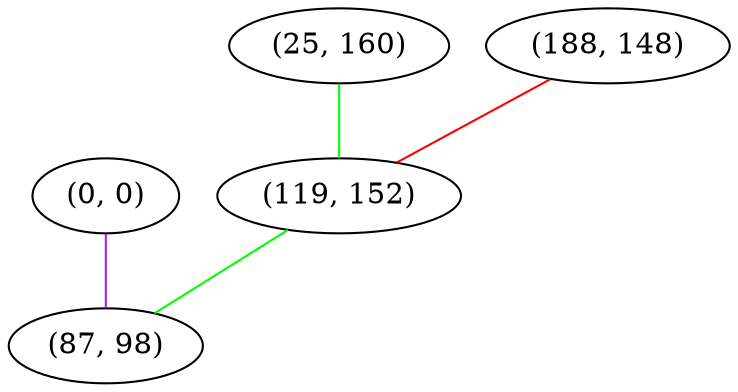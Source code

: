 graph "" {
"(0, 0)";
"(25, 160)";
"(188, 148)";
"(119, 152)";
"(87, 98)";
"(0, 0)" -- "(87, 98)"  [color=purple, key=0, weight=4];
"(25, 160)" -- "(119, 152)"  [color=green, key=0, weight=2];
"(188, 148)" -- "(119, 152)"  [color=red, key=0, weight=1];
"(119, 152)" -- "(87, 98)"  [color=green, key=0, weight=2];
}
